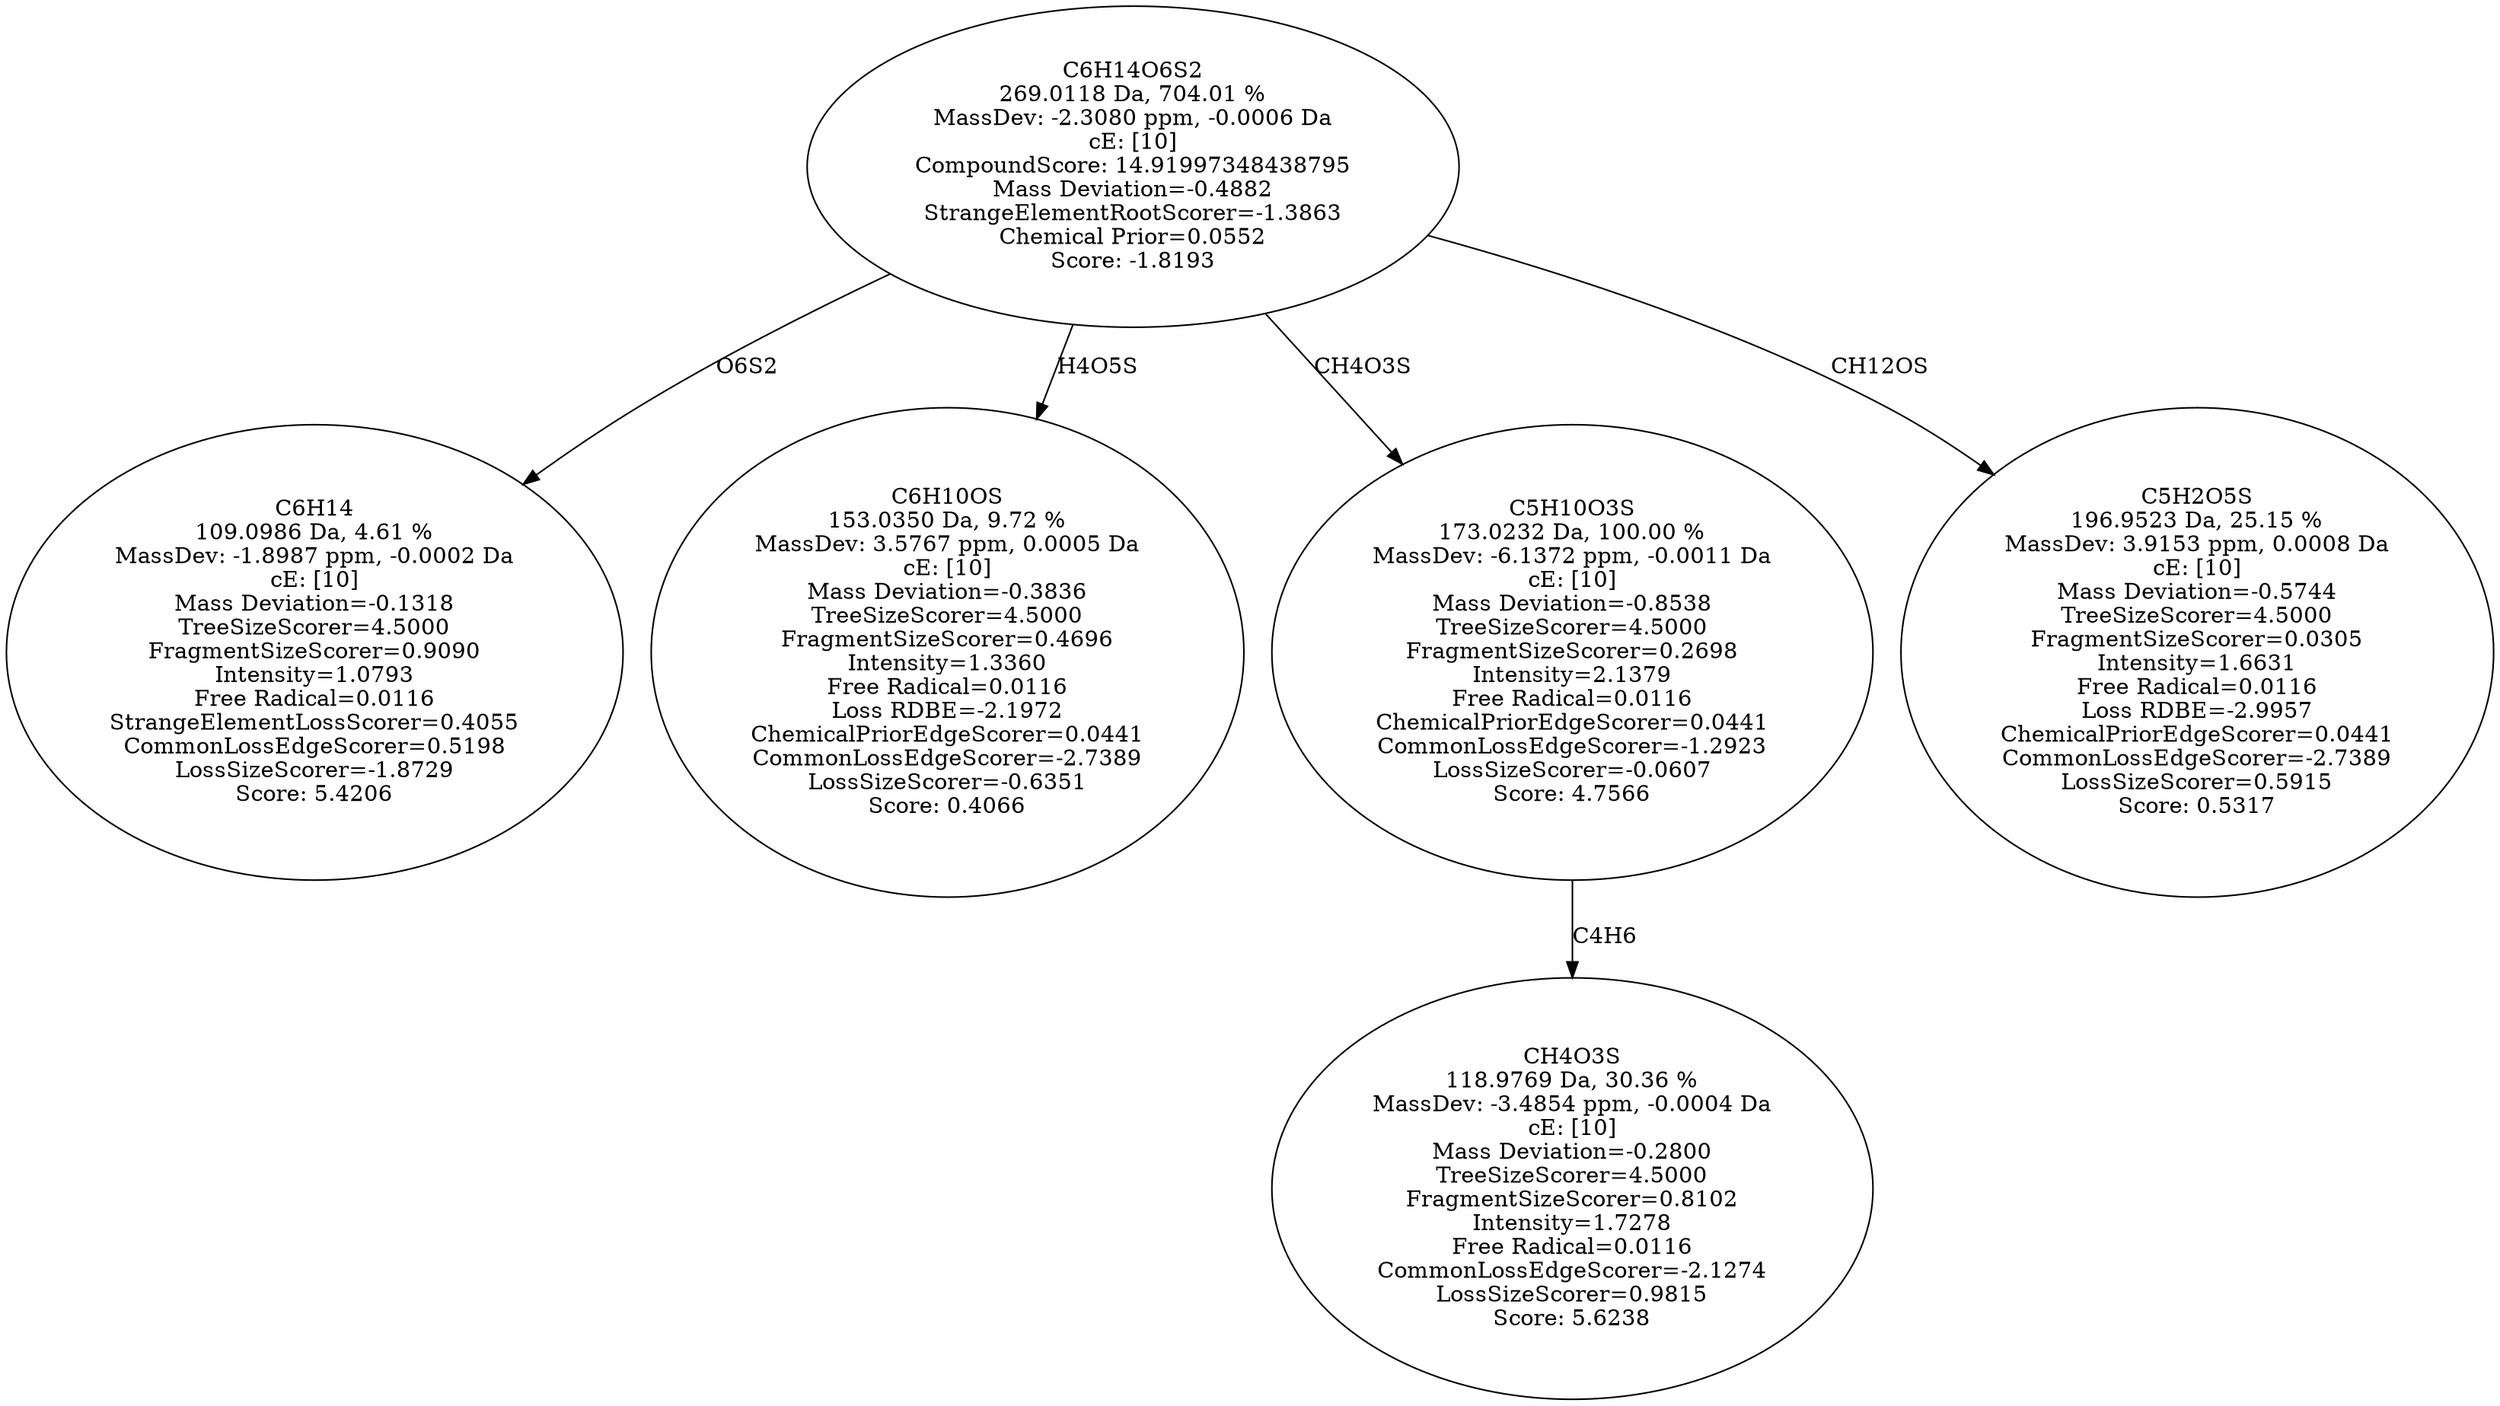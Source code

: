strict digraph {
v1 [label="C6H14\n109.0986 Da, 4.61 %\nMassDev: -1.8987 ppm, -0.0002 Da\ncE: [10]\nMass Deviation=-0.1318\nTreeSizeScorer=4.5000\nFragmentSizeScorer=0.9090\nIntensity=1.0793\nFree Radical=0.0116\nStrangeElementLossScorer=0.4055\nCommonLossEdgeScorer=0.5198\nLossSizeScorer=-1.8729\nScore: 5.4206"];
v2 [label="C6H10OS\n153.0350 Da, 9.72 %\nMassDev: 3.5767 ppm, 0.0005 Da\ncE: [10]\nMass Deviation=-0.3836\nTreeSizeScorer=4.5000\nFragmentSizeScorer=0.4696\nIntensity=1.3360\nFree Radical=0.0116\nLoss RDBE=-2.1972\nChemicalPriorEdgeScorer=0.0441\nCommonLossEdgeScorer=-2.7389\nLossSizeScorer=-0.6351\nScore: 0.4066"];
v3 [label="CH4O3S\n118.9769 Da, 30.36 %\nMassDev: -3.4854 ppm, -0.0004 Da\ncE: [10]\nMass Deviation=-0.2800\nTreeSizeScorer=4.5000\nFragmentSizeScorer=0.8102\nIntensity=1.7278\nFree Radical=0.0116\nCommonLossEdgeScorer=-2.1274\nLossSizeScorer=0.9815\nScore: 5.6238"];
v4 [label="C5H10O3S\n173.0232 Da, 100.00 %\nMassDev: -6.1372 ppm, -0.0011 Da\ncE: [10]\nMass Deviation=-0.8538\nTreeSizeScorer=4.5000\nFragmentSizeScorer=0.2698\nIntensity=2.1379\nFree Radical=0.0116\nChemicalPriorEdgeScorer=0.0441\nCommonLossEdgeScorer=-1.2923\nLossSizeScorer=-0.0607\nScore: 4.7566"];
v5 [label="C5H2O5S\n196.9523 Da, 25.15 %\nMassDev: 3.9153 ppm, 0.0008 Da\ncE: [10]\nMass Deviation=-0.5744\nTreeSizeScorer=4.5000\nFragmentSizeScorer=0.0305\nIntensity=1.6631\nFree Radical=0.0116\nLoss RDBE=-2.9957\nChemicalPriorEdgeScorer=0.0441\nCommonLossEdgeScorer=-2.7389\nLossSizeScorer=0.5915\nScore: 0.5317"];
v6 [label="C6H14O6S2\n269.0118 Da, 704.01 %\nMassDev: -2.3080 ppm, -0.0006 Da\ncE: [10]\nCompoundScore: 14.91997348438795\nMass Deviation=-0.4882\nStrangeElementRootScorer=-1.3863\nChemical Prior=0.0552\nScore: -1.8193"];
v6 -> v1 [label="O6S2"];
v6 -> v2 [label="H4O5S"];
v4 -> v3 [label="C4H6"];
v6 -> v4 [label="CH4O3S"];
v6 -> v5 [label="CH12OS"];
}